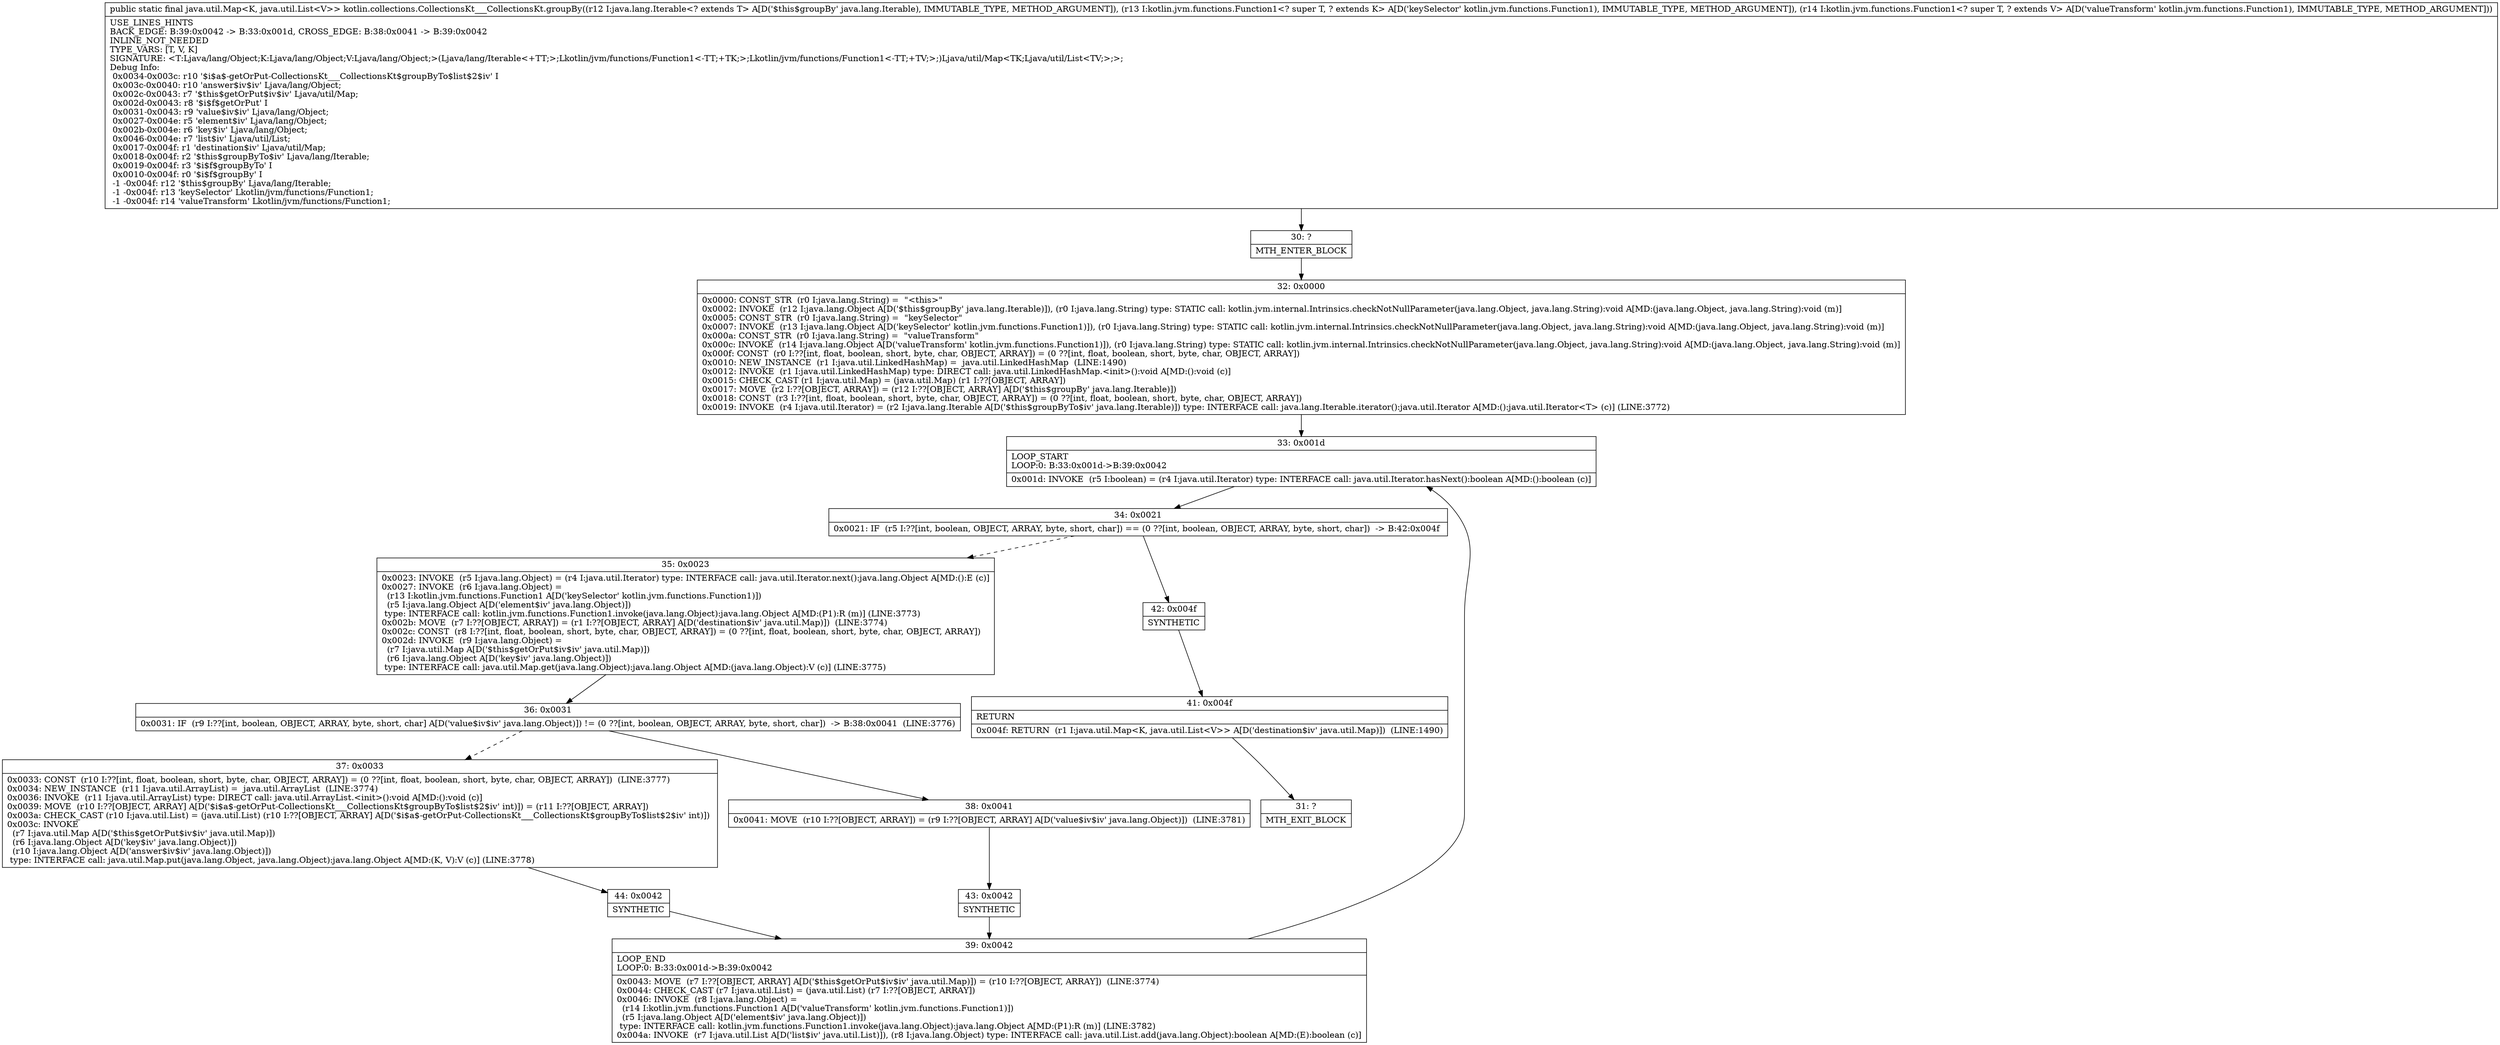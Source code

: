 digraph "CFG forkotlin.collections.CollectionsKt___CollectionsKt.groupBy(Ljava\/lang\/Iterable;Lkotlin\/jvm\/functions\/Function1;Lkotlin\/jvm\/functions\/Function1;)Ljava\/util\/Map;" {
Node_30 [shape=record,label="{30\:\ ?|MTH_ENTER_BLOCK\l}"];
Node_32 [shape=record,label="{32\:\ 0x0000|0x0000: CONST_STR  (r0 I:java.lang.String) =  \"\<this\>\" \l0x0002: INVOKE  (r12 I:java.lang.Object A[D('$this$groupBy' java.lang.Iterable)]), (r0 I:java.lang.String) type: STATIC call: kotlin.jvm.internal.Intrinsics.checkNotNullParameter(java.lang.Object, java.lang.String):void A[MD:(java.lang.Object, java.lang.String):void (m)]\l0x0005: CONST_STR  (r0 I:java.lang.String) =  \"keySelector\" \l0x0007: INVOKE  (r13 I:java.lang.Object A[D('keySelector' kotlin.jvm.functions.Function1)]), (r0 I:java.lang.String) type: STATIC call: kotlin.jvm.internal.Intrinsics.checkNotNullParameter(java.lang.Object, java.lang.String):void A[MD:(java.lang.Object, java.lang.String):void (m)]\l0x000a: CONST_STR  (r0 I:java.lang.String) =  \"valueTransform\" \l0x000c: INVOKE  (r14 I:java.lang.Object A[D('valueTransform' kotlin.jvm.functions.Function1)]), (r0 I:java.lang.String) type: STATIC call: kotlin.jvm.internal.Intrinsics.checkNotNullParameter(java.lang.Object, java.lang.String):void A[MD:(java.lang.Object, java.lang.String):void (m)]\l0x000f: CONST  (r0 I:??[int, float, boolean, short, byte, char, OBJECT, ARRAY]) = (0 ??[int, float, boolean, short, byte, char, OBJECT, ARRAY]) \l0x0010: NEW_INSTANCE  (r1 I:java.util.LinkedHashMap) =  java.util.LinkedHashMap  (LINE:1490)\l0x0012: INVOKE  (r1 I:java.util.LinkedHashMap) type: DIRECT call: java.util.LinkedHashMap.\<init\>():void A[MD:():void (c)]\l0x0015: CHECK_CAST (r1 I:java.util.Map) = (java.util.Map) (r1 I:??[OBJECT, ARRAY]) \l0x0017: MOVE  (r2 I:??[OBJECT, ARRAY]) = (r12 I:??[OBJECT, ARRAY] A[D('$this$groupBy' java.lang.Iterable)]) \l0x0018: CONST  (r3 I:??[int, float, boolean, short, byte, char, OBJECT, ARRAY]) = (0 ??[int, float, boolean, short, byte, char, OBJECT, ARRAY]) \l0x0019: INVOKE  (r4 I:java.util.Iterator) = (r2 I:java.lang.Iterable A[D('$this$groupByTo$iv' java.lang.Iterable)]) type: INTERFACE call: java.lang.Iterable.iterator():java.util.Iterator A[MD:():java.util.Iterator\<T\> (c)] (LINE:3772)\l}"];
Node_33 [shape=record,label="{33\:\ 0x001d|LOOP_START\lLOOP:0: B:33:0x001d\-\>B:39:0x0042\l|0x001d: INVOKE  (r5 I:boolean) = (r4 I:java.util.Iterator) type: INTERFACE call: java.util.Iterator.hasNext():boolean A[MD:():boolean (c)]\l}"];
Node_34 [shape=record,label="{34\:\ 0x0021|0x0021: IF  (r5 I:??[int, boolean, OBJECT, ARRAY, byte, short, char]) == (0 ??[int, boolean, OBJECT, ARRAY, byte, short, char])  \-\> B:42:0x004f \l}"];
Node_35 [shape=record,label="{35\:\ 0x0023|0x0023: INVOKE  (r5 I:java.lang.Object) = (r4 I:java.util.Iterator) type: INTERFACE call: java.util.Iterator.next():java.lang.Object A[MD:():E (c)]\l0x0027: INVOKE  (r6 I:java.lang.Object) = \l  (r13 I:kotlin.jvm.functions.Function1 A[D('keySelector' kotlin.jvm.functions.Function1)])\l  (r5 I:java.lang.Object A[D('element$iv' java.lang.Object)])\l type: INTERFACE call: kotlin.jvm.functions.Function1.invoke(java.lang.Object):java.lang.Object A[MD:(P1):R (m)] (LINE:3773)\l0x002b: MOVE  (r7 I:??[OBJECT, ARRAY]) = (r1 I:??[OBJECT, ARRAY] A[D('destination$iv' java.util.Map)])  (LINE:3774)\l0x002c: CONST  (r8 I:??[int, float, boolean, short, byte, char, OBJECT, ARRAY]) = (0 ??[int, float, boolean, short, byte, char, OBJECT, ARRAY]) \l0x002d: INVOKE  (r9 I:java.lang.Object) = \l  (r7 I:java.util.Map A[D('$this$getOrPut$iv$iv' java.util.Map)])\l  (r6 I:java.lang.Object A[D('key$iv' java.lang.Object)])\l type: INTERFACE call: java.util.Map.get(java.lang.Object):java.lang.Object A[MD:(java.lang.Object):V (c)] (LINE:3775)\l}"];
Node_36 [shape=record,label="{36\:\ 0x0031|0x0031: IF  (r9 I:??[int, boolean, OBJECT, ARRAY, byte, short, char] A[D('value$iv$iv' java.lang.Object)]) != (0 ??[int, boolean, OBJECT, ARRAY, byte, short, char])  \-\> B:38:0x0041  (LINE:3776)\l}"];
Node_37 [shape=record,label="{37\:\ 0x0033|0x0033: CONST  (r10 I:??[int, float, boolean, short, byte, char, OBJECT, ARRAY]) = (0 ??[int, float, boolean, short, byte, char, OBJECT, ARRAY])  (LINE:3777)\l0x0034: NEW_INSTANCE  (r11 I:java.util.ArrayList) =  java.util.ArrayList  (LINE:3774)\l0x0036: INVOKE  (r11 I:java.util.ArrayList) type: DIRECT call: java.util.ArrayList.\<init\>():void A[MD:():void (c)]\l0x0039: MOVE  (r10 I:??[OBJECT, ARRAY] A[D('$i$a$\-getOrPut\-CollectionsKt___CollectionsKt$groupByTo$list$2$iv' int)]) = (r11 I:??[OBJECT, ARRAY]) \l0x003a: CHECK_CAST (r10 I:java.util.List) = (java.util.List) (r10 I:??[OBJECT, ARRAY] A[D('$i$a$\-getOrPut\-CollectionsKt___CollectionsKt$groupByTo$list$2$iv' int)]) \l0x003c: INVOKE  \l  (r7 I:java.util.Map A[D('$this$getOrPut$iv$iv' java.util.Map)])\l  (r6 I:java.lang.Object A[D('key$iv' java.lang.Object)])\l  (r10 I:java.lang.Object A[D('answer$iv$iv' java.lang.Object)])\l type: INTERFACE call: java.util.Map.put(java.lang.Object, java.lang.Object):java.lang.Object A[MD:(K, V):V (c)] (LINE:3778)\l}"];
Node_44 [shape=record,label="{44\:\ 0x0042|SYNTHETIC\l}"];
Node_39 [shape=record,label="{39\:\ 0x0042|LOOP_END\lLOOP:0: B:33:0x001d\-\>B:39:0x0042\l|0x0043: MOVE  (r7 I:??[OBJECT, ARRAY] A[D('$this$getOrPut$iv$iv' java.util.Map)]) = (r10 I:??[OBJECT, ARRAY])  (LINE:3774)\l0x0044: CHECK_CAST (r7 I:java.util.List) = (java.util.List) (r7 I:??[OBJECT, ARRAY]) \l0x0046: INVOKE  (r8 I:java.lang.Object) = \l  (r14 I:kotlin.jvm.functions.Function1 A[D('valueTransform' kotlin.jvm.functions.Function1)])\l  (r5 I:java.lang.Object A[D('element$iv' java.lang.Object)])\l type: INTERFACE call: kotlin.jvm.functions.Function1.invoke(java.lang.Object):java.lang.Object A[MD:(P1):R (m)] (LINE:3782)\l0x004a: INVOKE  (r7 I:java.util.List A[D('list$iv' java.util.List)]), (r8 I:java.lang.Object) type: INTERFACE call: java.util.List.add(java.lang.Object):boolean A[MD:(E):boolean (c)]\l}"];
Node_38 [shape=record,label="{38\:\ 0x0041|0x0041: MOVE  (r10 I:??[OBJECT, ARRAY]) = (r9 I:??[OBJECT, ARRAY] A[D('value$iv$iv' java.lang.Object)])  (LINE:3781)\l}"];
Node_43 [shape=record,label="{43\:\ 0x0042|SYNTHETIC\l}"];
Node_42 [shape=record,label="{42\:\ 0x004f|SYNTHETIC\l}"];
Node_41 [shape=record,label="{41\:\ 0x004f|RETURN\l|0x004f: RETURN  (r1 I:java.util.Map\<K, java.util.List\<V\>\> A[D('destination$iv' java.util.Map)])  (LINE:1490)\l}"];
Node_31 [shape=record,label="{31\:\ ?|MTH_EXIT_BLOCK\l}"];
MethodNode[shape=record,label="{public static final java.util.Map\<K, java.util.List\<V\>\> kotlin.collections.CollectionsKt___CollectionsKt.groupBy((r12 I:java.lang.Iterable\<? extends T\> A[D('$this$groupBy' java.lang.Iterable), IMMUTABLE_TYPE, METHOD_ARGUMENT]), (r13 I:kotlin.jvm.functions.Function1\<? super T, ? extends K\> A[D('keySelector' kotlin.jvm.functions.Function1), IMMUTABLE_TYPE, METHOD_ARGUMENT]), (r14 I:kotlin.jvm.functions.Function1\<? super T, ? extends V\> A[D('valueTransform' kotlin.jvm.functions.Function1), IMMUTABLE_TYPE, METHOD_ARGUMENT]))  | USE_LINES_HINTS\lBACK_EDGE: B:39:0x0042 \-\> B:33:0x001d, CROSS_EDGE: B:38:0x0041 \-\> B:39:0x0042\lINLINE_NOT_NEEDED\lTYPE_VARS: [T, V, K]\lSIGNATURE: \<T:Ljava\/lang\/Object;K:Ljava\/lang\/Object;V:Ljava\/lang\/Object;\>(Ljava\/lang\/Iterable\<+TT;\>;Lkotlin\/jvm\/functions\/Function1\<\-TT;+TK;\>;Lkotlin\/jvm\/functions\/Function1\<\-TT;+TV;\>;)Ljava\/util\/Map\<TK;Ljava\/util\/List\<TV;\>;\>;\lDebug Info:\l  0x0034\-0x003c: r10 '$i$a$\-getOrPut\-CollectionsKt___CollectionsKt$groupByTo$list$2$iv' I\l  0x003c\-0x0040: r10 'answer$iv$iv' Ljava\/lang\/Object;\l  0x002c\-0x0043: r7 '$this$getOrPut$iv$iv' Ljava\/util\/Map;\l  0x002d\-0x0043: r8 '$i$f$getOrPut' I\l  0x0031\-0x0043: r9 'value$iv$iv' Ljava\/lang\/Object;\l  0x0027\-0x004e: r5 'element$iv' Ljava\/lang\/Object;\l  0x002b\-0x004e: r6 'key$iv' Ljava\/lang\/Object;\l  0x0046\-0x004e: r7 'list$iv' Ljava\/util\/List;\l  0x0017\-0x004f: r1 'destination$iv' Ljava\/util\/Map;\l  0x0018\-0x004f: r2 '$this$groupByTo$iv' Ljava\/lang\/Iterable;\l  0x0019\-0x004f: r3 '$i$f$groupByTo' I\l  0x0010\-0x004f: r0 '$i$f$groupBy' I\l  \-1 \-0x004f: r12 '$this$groupBy' Ljava\/lang\/Iterable;\l  \-1 \-0x004f: r13 'keySelector' Lkotlin\/jvm\/functions\/Function1;\l  \-1 \-0x004f: r14 'valueTransform' Lkotlin\/jvm\/functions\/Function1;\l}"];
MethodNode -> Node_30;Node_30 -> Node_32;
Node_32 -> Node_33;
Node_33 -> Node_34;
Node_34 -> Node_35[style=dashed];
Node_34 -> Node_42;
Node_35 -> Node_36;
Node_36 -> Node_37[style=dashed];
Node_36 -> Node_38;
Node_37 -> Node_44;
Node_44 -> Node_39;
Node_39 -> Node_33;
Node_38 -> Node_43;
Node_43 -> Node_39;
Node_42 -> Node_41;
Node_41 -> Node_31;
}

